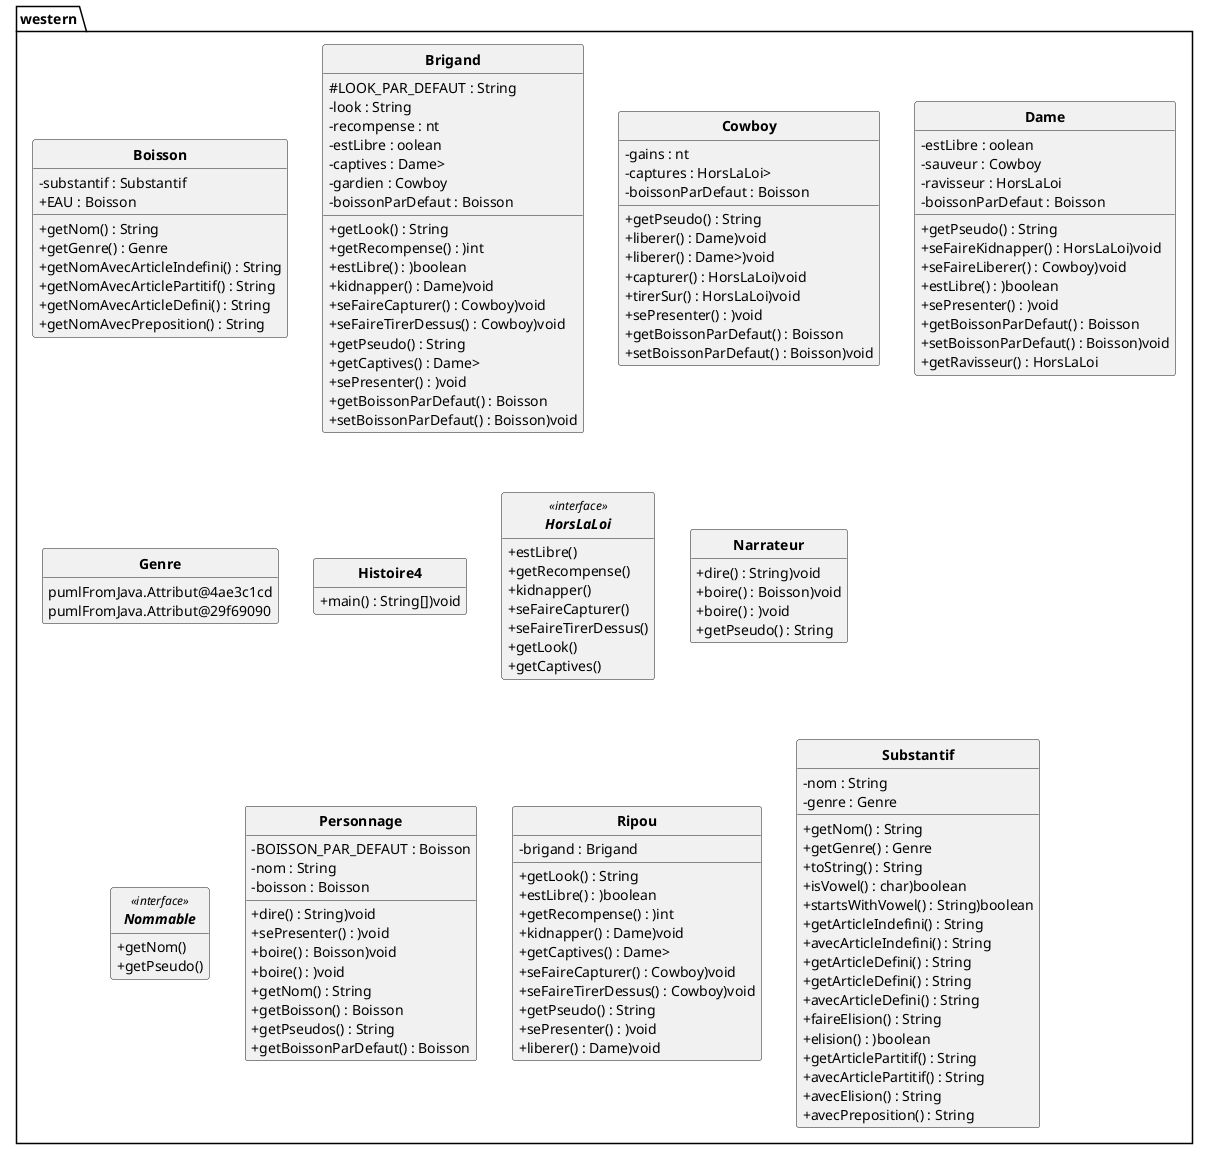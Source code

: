 @startuml
'https://plantuml.com/class-diagram
skinparam style strictuml
skinparam classAttributeIconSize 0
skinparam classFontStyle Bold

hide empty members

package western{
class Boisson{
- substantif : Substantif
+ EAU : Boisson
+ getNom() : String
+ getGenre() : Genre
+ getNomAvecArticleIndefini() : String
+ getNomAvecArticlePartitif() : String
+ getNomAvecArticleDefini() : String
+ getNomAvecPreposition() : String
}

class Brigand{
# LOOK_PAR_DEFAUT : String
- look : String
- recompense : nt
- estLibre : oolean
- captives : Dame>
- gardien : Cowboy
- boissonParDefaut : Boisson
+ getLook() : String
+ getRecompense() : )int
+ estLibre() : )boolean
+ kidnapper() : Dame)void
+ seFaireCapturer() : Cowboy)void
+ seFaireTirerDessus() : Cowboy)void
+ getPseudo() : String
+ getCaptives() : Dame>
+ sePresenter() : )void
+ getBoissonParDefaut() : Boisson
+ setBoissonParDefaut() : Boisson)void
}

class Cowboy{
- gains : nt
- captures : HorsLaLoi>
- boissonParDefaut : Boisson
+ getPseudo() : String
+ liberer() : Dame)void
+ liberer() : Dame>)void
+ capturer() : HorsLaLoi)void
+ tirerSur() : HorsLaLoi)void
+ sePresenter() : )void
+ getBoissonParDefaut() : Boisson
+ setBoissonParDefaut() : Boisson)void
}

class Dame{
- estLibre : oolean
- sauveur : Cowboy
- ravisseur : HorsLaLoi
- boissonParDefaut : Boisson
+ getPseudo() : String
+ seFaireKidnapper() : HorsLaLoi)void
+ seFaireLiberer() : Cowboy)void
+ estLibre() : )boolean
+ sePresenter() : )void
+ getBoissonParDefaut() : Boisson
+ setBoissonParDefaut() : Boisson)void
+ getRavisseur() : HorsLaLoi
}

class Genre{
pumlFromJava.Attribut@4ae3c1cd
pumlFromJava.Attribut@29f69090
}

class Histoire4{
+ main() : String[])void
}

interface HorsLaLoi<<interface>>{
+ estLibre()
+ getRecompense()
+ kidnapper()
+ seFaireCapturer()
+ seFaireTirerDessus()
+ getLook()
+ getCaptives()
}

class Narrateur{
+ dire() : String)void
+ boire() : Boisson)void
+ boire() : )void
+ getPseudo() : String
}

interface Nommable<<interface>>{
+ getNom()
+ getPseudo()
}

class Personnage{
- BOISSON_PAR_DEFAUT : Boisson
- nom : String
- boisson : Boisson
+ dire() : String)void
+ sePresenter() : )void
+ boire() : Boisson)void
+ boire() : )void
+ getNom() : String
+ getBoisson() : Boisson
+ getPseudos() : String
+ getBoissonParDefaut() : Boisson
}

class Ripou{
- brigand : Brigand
+ getLook() : String
+ estLibre() : )boolean
+ getRecompense() : )int
+ kidnapper() : Dame)void
+ getCaptives() : Dame>
+ seFaireCapturer() : Cowboy)void
+ seFaireTirerDessus() : Cowboy)void
+ getPseudo() : String
+ sePresenter() : )void
+ liberer() : Dame)void
}

class Substantif{
- nom : String
- genre : Genre
+ getNom() : String
+ getGenre() : Genre
+ toString() : String
+ isVowel() : char)boolean
+ startsWithVowel() : String)boolean
+ getArticleIndefini() : String
+ avecArticleIndefini() : String
+ getArticleDefini() : String
+ getArticleDefini() : String
+ avecArticleDefini() : String
+ faireElision() : String
+ elision() : )boolean
+ getArticlePartitif() : String
+ avecArticlePartitif() : String
+ avecElision() : String
+ avecPreposition() : String
}


}
@enduml